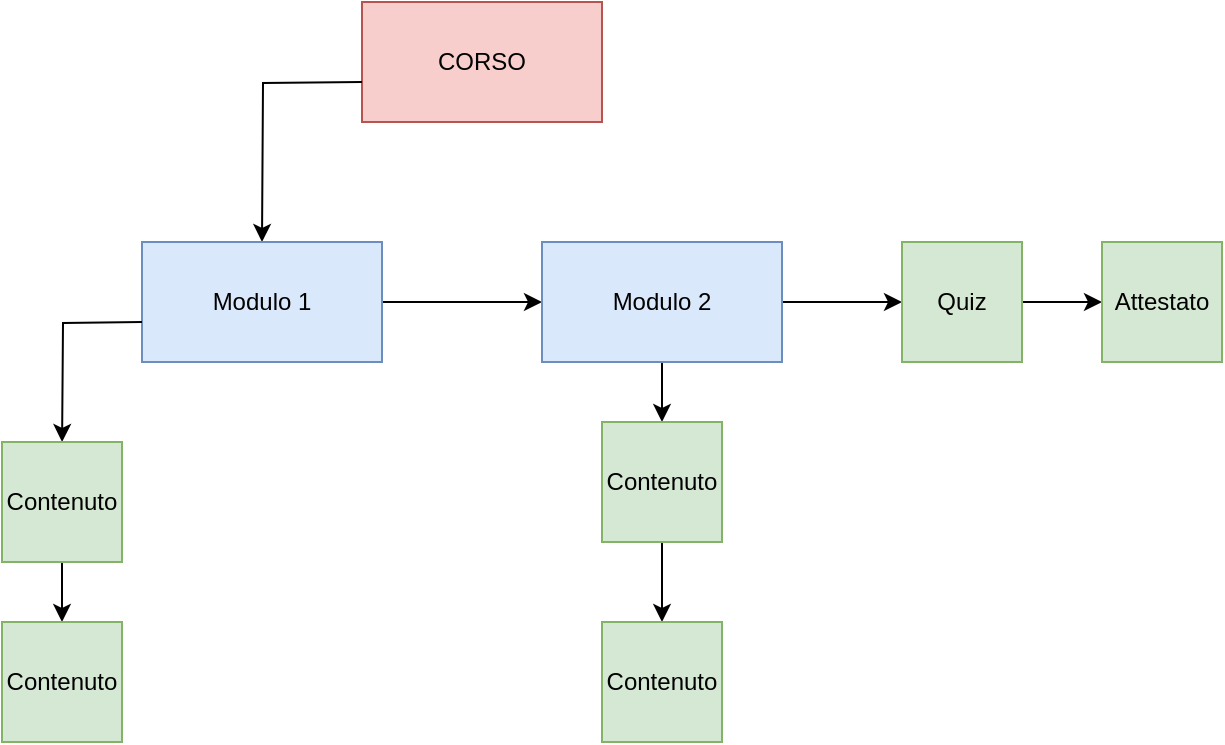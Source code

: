 <mxfile version="17.1.3" type="github">
  <diagram name="Page-1" id="edf60f1a-56cd-e834-aa8a-f176f3a09ee4">
    <mxGraphModel dx="757" dy="442" grid="1" gridSize="10" guides="1" tooltips="1" connect="1" arrows="1" fold="1" page="1" pageScale="1" pageWidth="1100" pageHeight="850" background="none" math="0" shadow="0">
      <root>
        <mxCell id="0" />
        <mxCell id="1" parent="0" />
        <mxCell id="rDOJvT7Qm0CWv2PzxgvL-2" value="CORSO" style="rounded=0;whiteSpace=wrap;html=1;fillColor=#f8cecc;strokeColor=#b85450;" vertex="1" parent="1">
          <mxGeometry x="380" y="40" width="120" height="60" as="geometry" />
        </mxCell>
        <mxCell id="rDOJvT7Qm0CWv2PzxgvL-5" value="" style="endArrow=classic;html=1;rounded=0;edgeStyle=orthogonalEdgeStyle;" edge="1" parent="1">
          <mxGeometry width="50" height="50" relative="1" as="geometry">
            <mxPoint x="380" y="80" as="sourcePoint" />
            <mxPoint x="330" y="160" as="targetPoint" />
          </mxGeometry>
        </mxCell>
        <mxCell id="rDOJvT7Qm0CWv2PzxgvL-11" value="" style="edgeStyle=orthogonalEdgeStyle;rounded=0;orthogonalLoop=1;jettySize=auto;html=1;" edge="1" parent="1" source="rDOJvT7Qm0CWv2PzxgvL-7" target="rDOJvT7Qm0CWv2PzxgvL-10">
          <mxGeometry relative="1" as="geometry" />
        </mxCell>
        <mxCell id="rDOJvT7Qm0CWv2PzxgvL-7" value="Modulo 1" style="rounded=0;whiteSpace=wrap;html=1;fillColor=#dae8fc;strokeColor=#6c8ebf;" vertex="1" parent="1">
          <mxGeometry x="270" y="160" width="120" height="60" as="geometry" />
        </mxCell>
        <mxCell id="rDOJvT7Qm0CWv2PzxgvL-8" value="" style="endArrow=classic;html=1;rounded=0;edgeStyle=orthogonalEdgeStyle;" edge="1" parent="1">
          <mxGeometry width="50" height="50" relative="1" as="geometry">
            <mxPoint x="270" y="200" as="sourcePoint" />
            <mxPoint x="230.04" y="260" as="targetPoint" />
          </mxGeometry>
        </mxCell>
        <mxCell id="rDOJvT7Qm0CWv2PzxgvL-21" value="" style="edgeStyle=orthogonalEdgeStyle;rounded=0;orthogonalLoop=1;jettySize=auto;html=1;" edge="1" parent="1" source="rDOJvT7Qm0CWv2PzxgvL-10" target="rDOJvT7Qm0CWv2PzxgvL-20">
          <mxGeometry relative="1" as="geometry" />
        </mxCell>
        <mxCell id="rDOJvT7Qm0CWv2PzxgvL-26" value="" style="edgeStyle=orthogonalEdgeStyle;rounded=0;orthogonalLoop=1;jettySize=auto;html=1;" edge="1" parent="1" source="rDOJvT7Qm0CWv2PzxgvL-10" target="rDOJvT7Qm0CWv2PzxgvL-25">
          <mxGeometry relative="1" as="geometry" />
        </mxCell>
        <mxCell id="rDOJvT7Qm0CWv2PzxgvL-10" value="Modulo 2" style="whiteSpace=wrap;html=1;fillColor=#dae8fc;strokeColor=#6c8ebf;rounded=0;" vertex="1" parent="1">
          <mxGeometry x="470" y="160" width="120" height="60" as="geometry" />
        </mxCell>
        <mxCell id="rDOJvT7Qm0CWv2PzxgvL-30" value="" style="edgeStyle=orthogonalEdgeStyle;rounded=0;orthogonalLoop=1;jettySize=auto;html=1;" edge="1" parent="1" source="rDOJvT7Qm0CWv2PzxgvL-20" target="rDOJvT7Qm0CWv2PzxgvL-29">
          <mxGeometry relative="1" as="geometry" />
        </mxCell>
        <mxCell id="rDOJvT7Qm0CWv2PzxgvL-20" value="Quiz" style="whiteSpace=wrap;html=1;aspect=fixed;fillColor=#d5e8d4;strokeColor=#82b366;" vertex="1" parent="1">
          <mxGeometry x="650" y="160" width="60" height="60" as="geometry" />
        </mxCell>
        <mxCell id="rDOJvT7Qm0CWv2PzxgvL-24" value="" style="edgeStyle=orthogonalEdgeStyle;rounded=0;orthogonalLoop=1;jettySize=auto;html=1;" edge="1" parent="1" source="rDOJvT7Qm0CWv2PzxgvL-22" target="rDOJvT7Qm0CWv2PzxgvL-23">
          <mxGeometry relative="1" as="geometry" />
        </mxCell>
        <mxCell id="rDOJvT7Qm0CWv2PzxgvL-22" value="Contenuto" style="whiteSpace=wrap;html=1;aspect=fixed;fillColor=#d5e8d4;strokeColor=#82b366;" vertex="1" parent="1">
          <mxGeometry x="200" y="260" width="60" height="60" as="geometry" />
        </mxCell>
        <mxCell id="rDOJvT7Qm0CWv2PzxgvL-23" value="Contenuto" style="whiteSpace=wrap;html=1;aspect=fixed;fillColor=#d5e8d4;strokeColor=#82b366;" vertex="1" parent="1">
          <mxGeometry x="200" y="350" width="60" height="60" as="geometry" />
        </mxCell>
        <mxCell id="rDOJvT7Qm0CWv2PzxgvL-28" value="" style="edgeStyle=orthogonalEdgeStyle;rounded=0;orthogonalLoop=1;jettySize=auto;html=1;" edge="1" parent="1" source="rDOJvT7Qm0CWv2PzxgvL-25" target="rDOJvT7Qm0CWv2PzxgvL-27">
          <mxGeometry relative="1" as="geometry" />
        </mxCell>
        <mxCell id="rDOJvT7Qm0CWv2PzxgvL-25" value="Contenuto" style="whiteSpace=wrap;html=1;aspect=fixed;fillColor=#d5e8d4;strokeColor=#82b366;" vertex="1" parent="1">
          <mxGeometry x="500" y="250" width="60" height="60" as="geometry" />
        </mxCell>
        <mxCell id="rDOJvT7Qm0CWv2PzxgvL-27" value="Contenuto" style="whiteSpace=wrap;html=1;aspect=fixed;fillColor=#d5e8d4;strokeColor=#82b366;" vertex="1" parent="1">
          <mxGeometry x="500" y="350" width="60" height="60" as="geometry" />
        </mxCell>
        <mxCell id="rDOJvT7Qm0CWv2PzxgvL-29" value="Attestato" style="whiteSpace=wrap;html=1;aspect=fixed;fillColor=#d5e8d4;strokeColor=#82b366;" vertex="1" parent="1">
          <mxGeometry x="750" y="160" width="60" height="60" as="geometry" />
        </mxCell>
      </root>
    </mxGraphModel>
  </diagram>
</mxfile>
